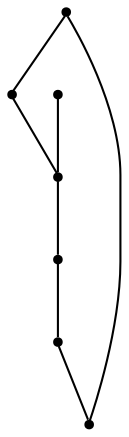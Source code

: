 graph {
  node [shape=point,comment="{\"directed\":false,\"doi\":\"10.1007/978-3-642-18469-7_3\",\"figure\":\"? (3)\"}"]

  v0 [pos="1057.4768816469796,788.609703459467"]
  v1 [pos="1034.12425103096,730.2670576958074"]
  v2 [pos="975.7427381217108,706.9301011318436"]
  v3 [pos="1028.2193764838569,820.0814016564412"]
  v4 [pos="855.7603756418673,799.6239838964079"]
  v5 [pos="960.7303872663834,823.6153926591629"]
  v6 [pos="931.79816274944,674.4916043310587"]

  v0 -- v1 [id="-1",pos="1057.4768816469796,788.609703459467 1034.12425103096,730.2670576958074 1034.12425103096,730.2670576958074 1034.12425103096,730.2670576958074"]
  v4 -- v5 [id="-2",pos="855.7603756418673,799.6239838964079 960.7303872663834,823.6153926591629 960.7303872663834,823.6153926591629 960.7303872663834,823.6153926591629"]
  v6 -- v2 [id="-3",pos="931.79816274944,674.4916043310587 975.7427381217108,706.9301011318436 975.7427381217108,706.9301011318436 975.7427381217108,706.9301011318436"]
  v5 -- v3 [id="-4",pos="960.7303872663834,823.6153926591629 1028.2193764838569,820.0814016564412 1028.2193764838569,820.0814016564412 1028.2193764838569,820.0814016564412"]
  v2 -- v4 [id="-5",pos="975.7427381217108,706.9301011318436 855.7603756418673,799.6239838964079 855.7603756418673,799.6239838964079 855.7603756418673,799.6239838964079"]
  v3 -- v0 [id="-6",pos="1028.2193764838569,820.0814016564412 1057.4768816469796,788.609703459467 1057.4768816469796,788.609703459467 1057.4768816469796,788.609703459467"]
  v1 -- v2 [id="-7",pos="1034.12425103096,730.2670576958074 975.7427381217108,706.9301011318436 975.7427381217108,706.9301011318436 975.7427381217108,706.9301011318436"]
}